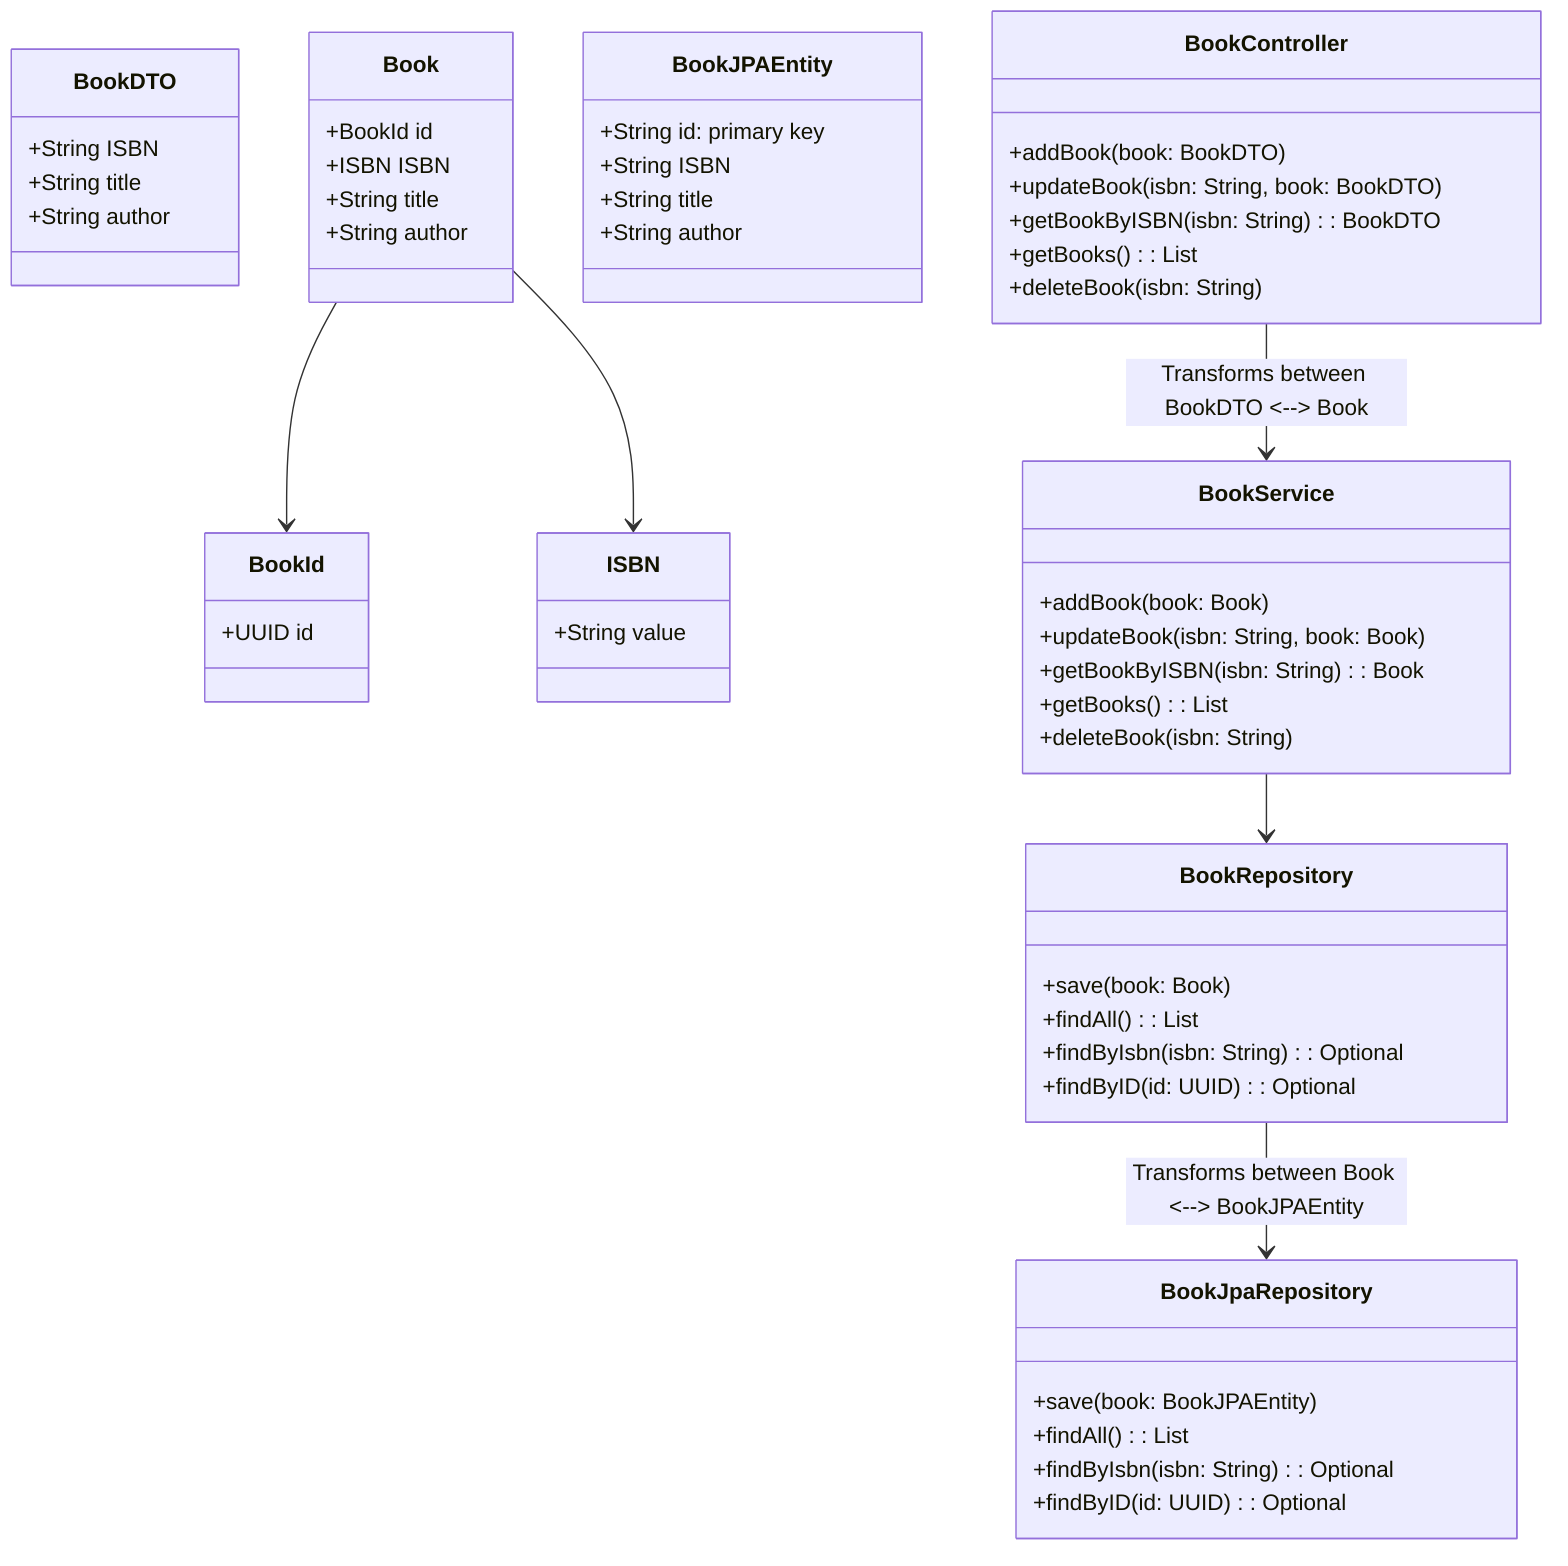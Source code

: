 classDiagram
    class BookDTO {
        +String ISBN
        +String title
        +String author
    }

    class BookId {
        +UUID id
    }

    class ISBN {
        +String value
    }

    class Book {
        +BookId id
        +ISBN ISBN
        +String title
        +String author
    }

    class BookJPAEntity {
        +String id: primary key
        +String ISBN
        +String title
        +String author
    }

    class BookController {
        +addBook(book: BookDTO)
        +updateBook(isbn: String, book: BookDTO)
        +getBookByISBN(isbn: String): BookDTO
        +getBooks(): List<BookDTO>
        +deleteBook(isbn: String)
    }

    class BookService {
        +addBook(book: Book)
        +updateBook(isbn: String, book: Book)
        +getBookByISBN(isbn: String): Book
        +getBooks(): List<Book>
        +deleteBook(isbn: String)

    }

    class BookRepository {
        +save(book: Book)
        +findAll(): List<Book>
        +findByIsbn(isbn: String): Optional<Book>
        +findByID(id: UUID): Optional<Book>
    }

    class BookJpaRepository {
        +save(book: BookJPAEntity)
        +findAll(): List<BookJPAEntity>
        +findByIsbn(isbn: String): Optional<BookJPAEntity>
        +findByID(id: UUID): Optional<BookJPAEntity>
    }


    Book-->BookId
    Book-->ISBN

%%BookController..BookDTO
    BookController-->BookService: Transforms between BookDTO <--> Book

    BookService-->BookRepository
%%BookService..Book
%%BookRepository..Book

    BookRepository-->BookJpaRepository: Transforms between Book <--> BookJPAEntity
%%BookJpaRepository..BookJPAEntity